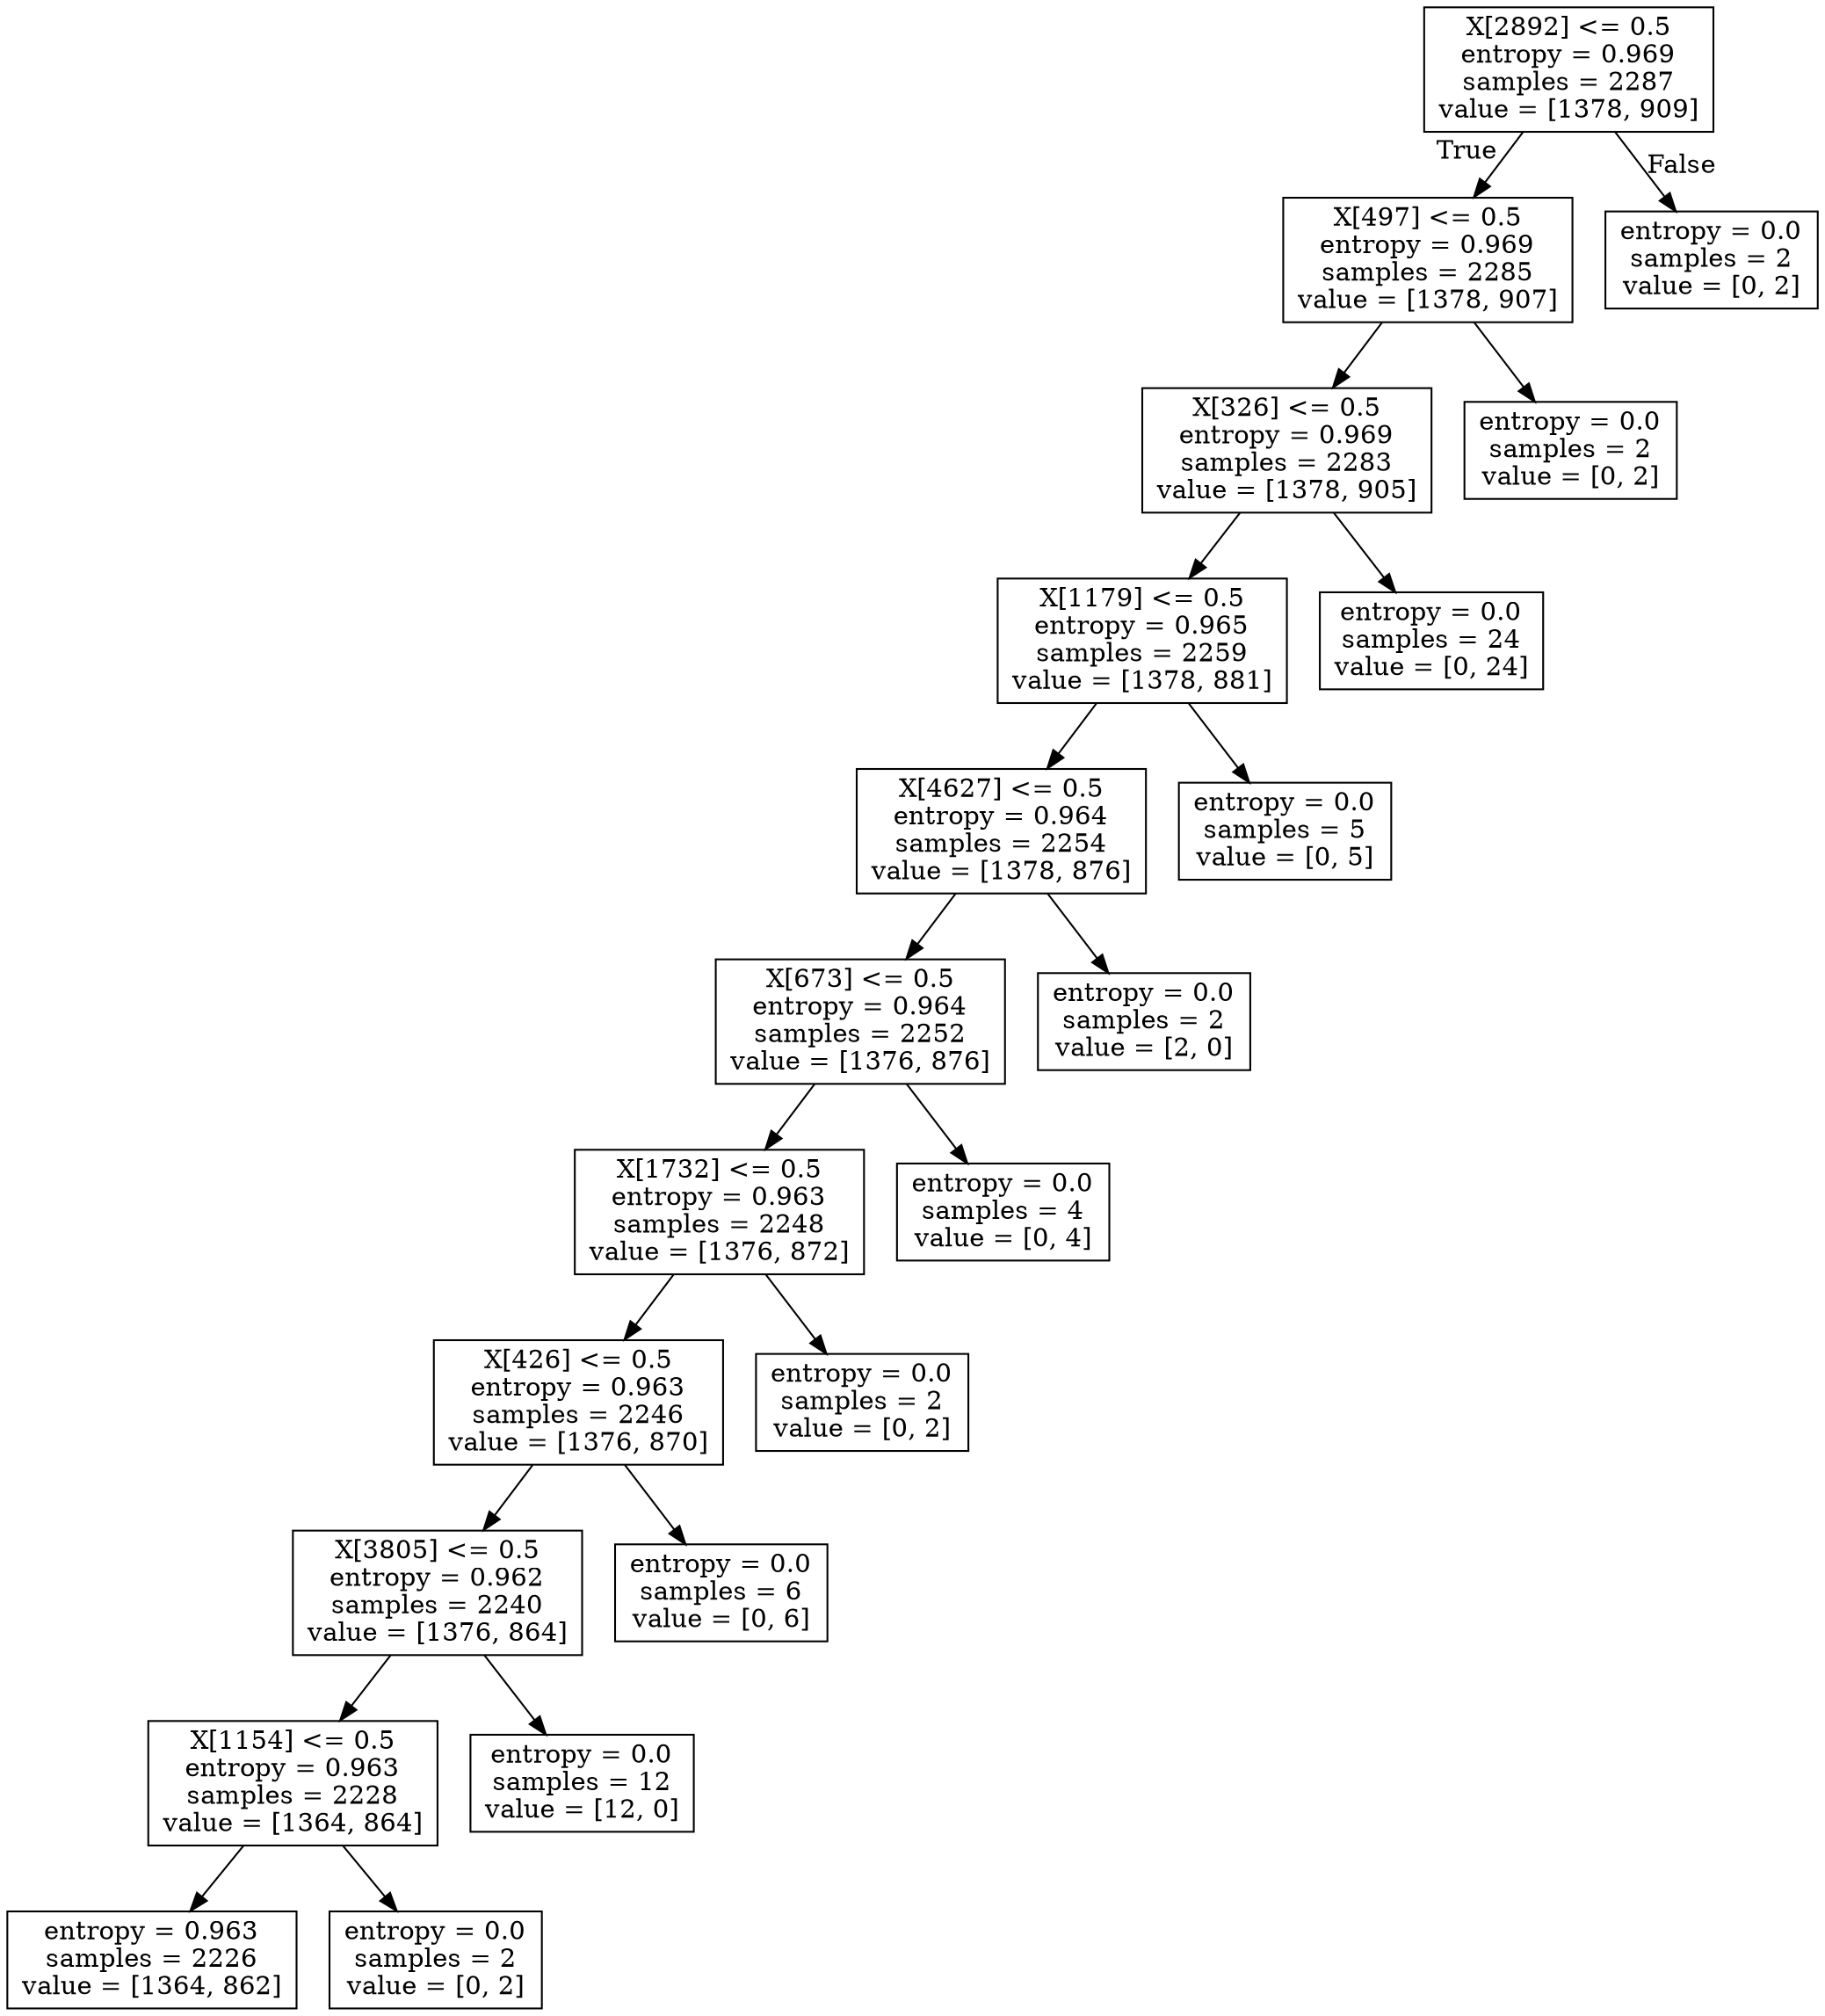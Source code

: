 digraph Tree {
node [shape=box] ;
0 [label="X[2892] <= 0.5\nentropy = 0.969\nsamples = 2287\nvalue = [1378, 909]"] ;
1 [label="X[497] <= 0.5\nentropy = 0.969\nsamples = 2285\nvalue = [1378, 907]"] ;
0 -> 1 [labeldistance=2.5, labelangle=45, headlabel="True"] ;
2 [label="X[326] <= 0.5\nentropy = 0.969\nsamples = 2283\nvalue = [1378, 905]"] ;
1 -> 2 ;
3 [label="X[1179] <= 0.5\nentropy = 0.965\nsamples = 2259\nvalue = [1378, 881]"] ;
2 -> 3 ;
4 [label="X[4627] <= 0.5\nentropy = 0.964\nsamples = 2254\nvalue = [1378, 876]"] ;
3 -> 4 ;
5 [label="X[673] <= 0.5\nentropy = 0.964\nsamples = 2252\nvalue = [1376, 876]"] ;
4 -> 5 ;
6 [label="X[1732] <= 0.5\nentropy = 0.963\nsamples = 2248\nvalue = [1376, 872]"] ;
5 -> 6 ;
7 [label="X[426] <= 0.5\nentropy = 0.963\nsamples = 2246\nvalue = [1376, 870]"] ;
6 -> 7 ;
8 [label="X[3805] <= 0.5\nentropy = 0.962\nsamples = 2240\nvalue = [1376, 864]"] ;
7 -> 8 ;
9 [label="X[1154] <= 0.5\nentropy = 0.963\nsamples = 2228\nvalue = [1364, 864]"] ;
8 -> 9 ;
10 [label="entropy = 0.963\nsamples = 2226\nvalue = [1364, 862]"] ;
9 -> 10 ;
11 [label="entropy = 0.0\nsamples = 2\nvalue = [0, 2]"] ;
9 -> 11 ;
12 [label="entropy = 0.0\nsamples = 12\nvalue = [12, 0]"] ;
8 -> 12 ;
13 [label="entropy = 0.0\nsamples = 6\nvalue = [0, 6]"] ;
7 -> 13 ;
14 [label="entropy = 0.0\nsamples = 2\nvalue = [0, 2]"] ;
6 -> 14 ;
15 [label="entropy = 0.0\nsamples = 4\nvalue = [0, 4]"] ;
5 -> 15 ;
16 [label="entropy = 0.0\nsamples = 2\nvalue = [2, 0]"] ;
4 -> 16 ;
17 [label="entropy = 0.0\nsamples = 5\nvalue = [0, 5]"] ;
3 -> 17 ;
18 [label="entropy = 0.0\nsamples = 24\nvalue = [0, 24]"] ;
2 -> 18 ;
19 [label="entropy = 0.0\nsamples = 2\nvalue = [0, 2]"] ;
1 -> 19 ;
20 [label="entropy = 0.0\nsamples = 2\nvalue = [0, 2]"] ;
0 -> 20 [labeldistance=2.5, labelangle=-45, headlabel="False"] ;
}